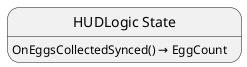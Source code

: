 @startuml HUDLogic
state "HUDLogic State" as Egant_UI_HUDLogic_State
Egant_UI_HUDLogic_State : OnEggsCollectedSynced() → EggCount
@enduml